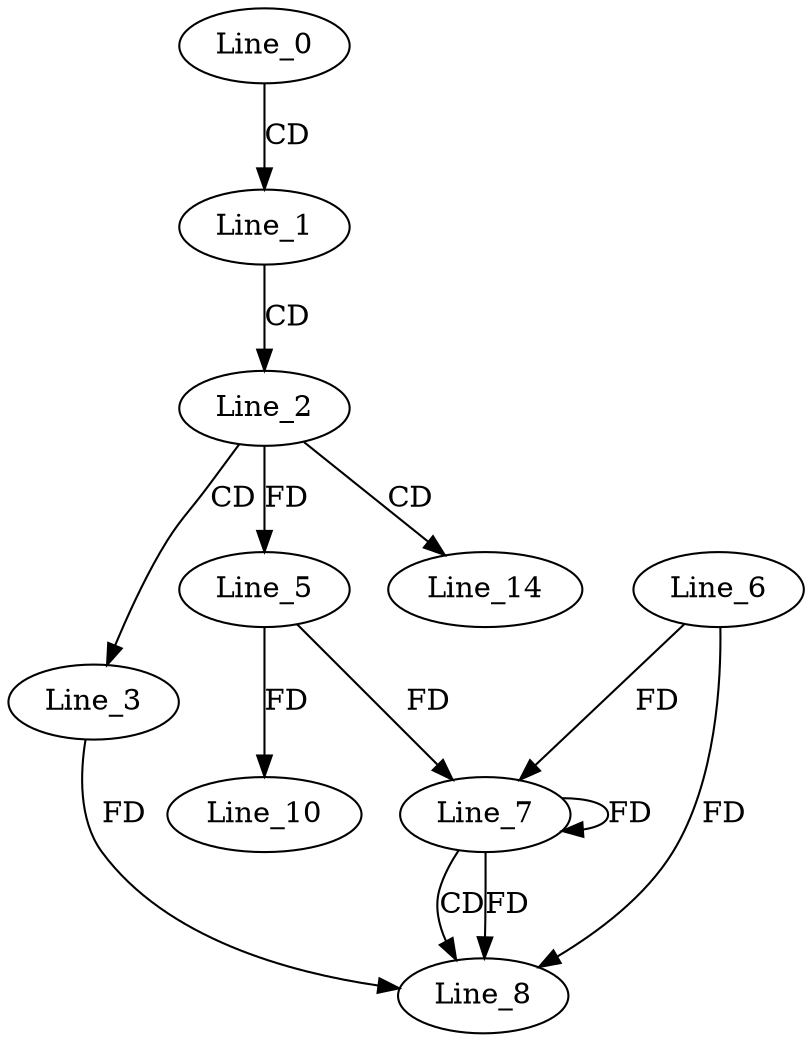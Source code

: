 digraph G {
  Line_0;
  Line_1;
  Line_2;
  Line_3;
  Line_5;
  Line_7;
  Line_6;
  Line_7;
  Line_5;
  Line_7;
  Line_8;
  Line_10;
  Line_14;
  Line_0 -> Line_1 [ label="CD" ];
  Line_1 -> Line_2 [ label="CD" ];
  Line_2 -> Line_3 [ label="CD" ];
  Line_2 -> Line_5 [ label="FD" ];
  Line_7 -> Line_7 [ label="FD" ];
  Line_6 -> Line_7 [ label="FD" ];
  Line_5 -> Line_7 [ label="FD" ];
  Line_7 -> Line_8 [ label="CD" ];
  Line_3 -> Line_8 [ label="FD" ];
  Line_7 -> Line_8 [ label="FD" ];
  Line_6 -> Line_8 [ label="FD" ];
  Line_5 -> Line_10 [ label="FD" ];
  Line_2 -> Line_14 [ label="CD" ];
}
